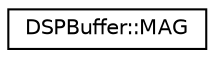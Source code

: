 digraph "Graphical Class Hierarchy"
{
 // INTERACTIVE_SVG=YES
  edge [fontname="Helvetica",fontsize="10",labelfontname="Helvetica",labelfontsize="10"];
  node [fontname="Helvetica",fontsize="10",shape=record];
  rankdir="LR";
  Node1 [label="DSPBuffer::MAG",height=0.2,width=0.4,color="black", fillcolor="white", style="filled",URL="$structDSPBuffer_1_1MAG.html"];
}
